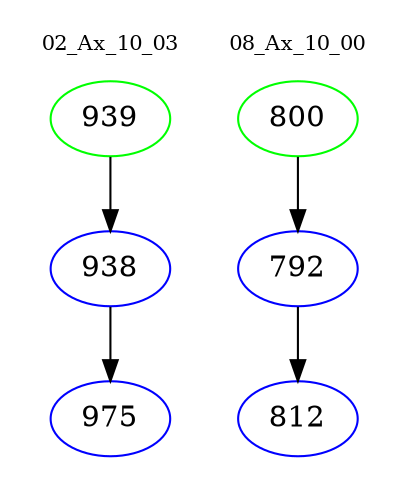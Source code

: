digraph{
subgraph cluster_0 {
color = white
label = "02_Ax_10_03";
fontsize=10;
T0_939 [label="939", color="green"]
T0_939 -> T0_938 [color="black"]
T0_938 [label="938", color="blue"]
T0_938 -> T0_975 [color="black"]
T0_975 [label="975", color="blue"]
}
subgraph cluster_1 {
color = white
label = "08_Ax_10_00";
fontsize=10;
T1_800 [label="800", color="green"]
T1_800 -> T1_792 [color="black"]
T1_792 [label="792", color="blue"]
T1_792 -> T1_812 [color="black"]
T1_812 [label="812", color="blue"]
}
}
